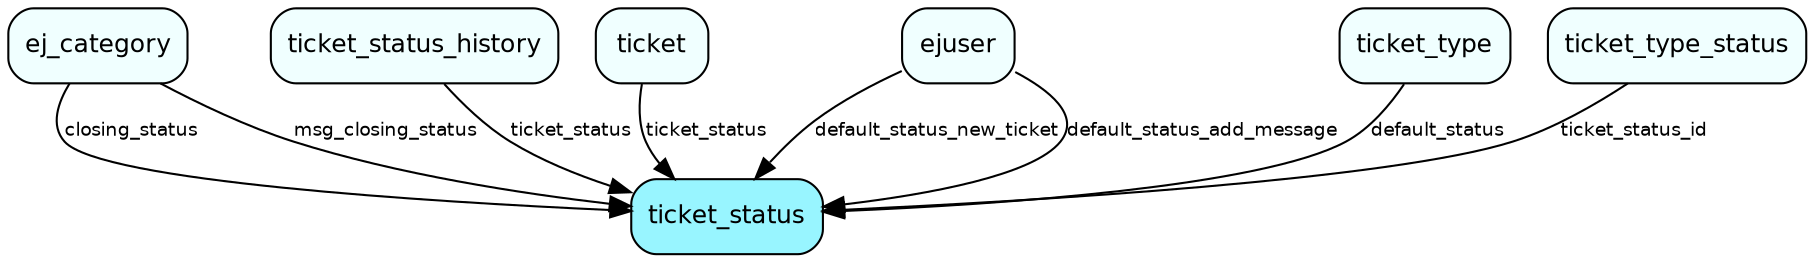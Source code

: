 digraph ticket_status  {
node [shape = box style="rounded, filled" fontname = "Helvetica" fontsize = "12" ]
edge [fontname = "Helvetica" fontsize = "9"]

ticket_status[fillcolor = "cadetblue1"]
ej_category[fillcolor = "azure1"]
ticket_status_history[fillcolor = "azure1"]
ticket[fillcolor = "azure1"]
ejuser[fillcolor = "azure1"]
ticket_type[fillcolor = "azure1"]
ticket_type_status[fillcolor = "azure1"]
ej_category -> ticket_status [label = "closing_status"]
ej_category -> ticket_status [label = "msg_closing_status"]
ticket_status_history -> ticket_status [label = "ticket_status"]
ticket -> ticket_status [label = "ticket_status"]
ejuser -> ticket_status [label = "default_status_new_ticket"]
ejuser -> ticket_status [label = "default_status_add_message"]
ticket_type -> ticket_status [label = "default_status"]
ticket_type_status -> ticket_status [label = "ticket_status_id"]
}

